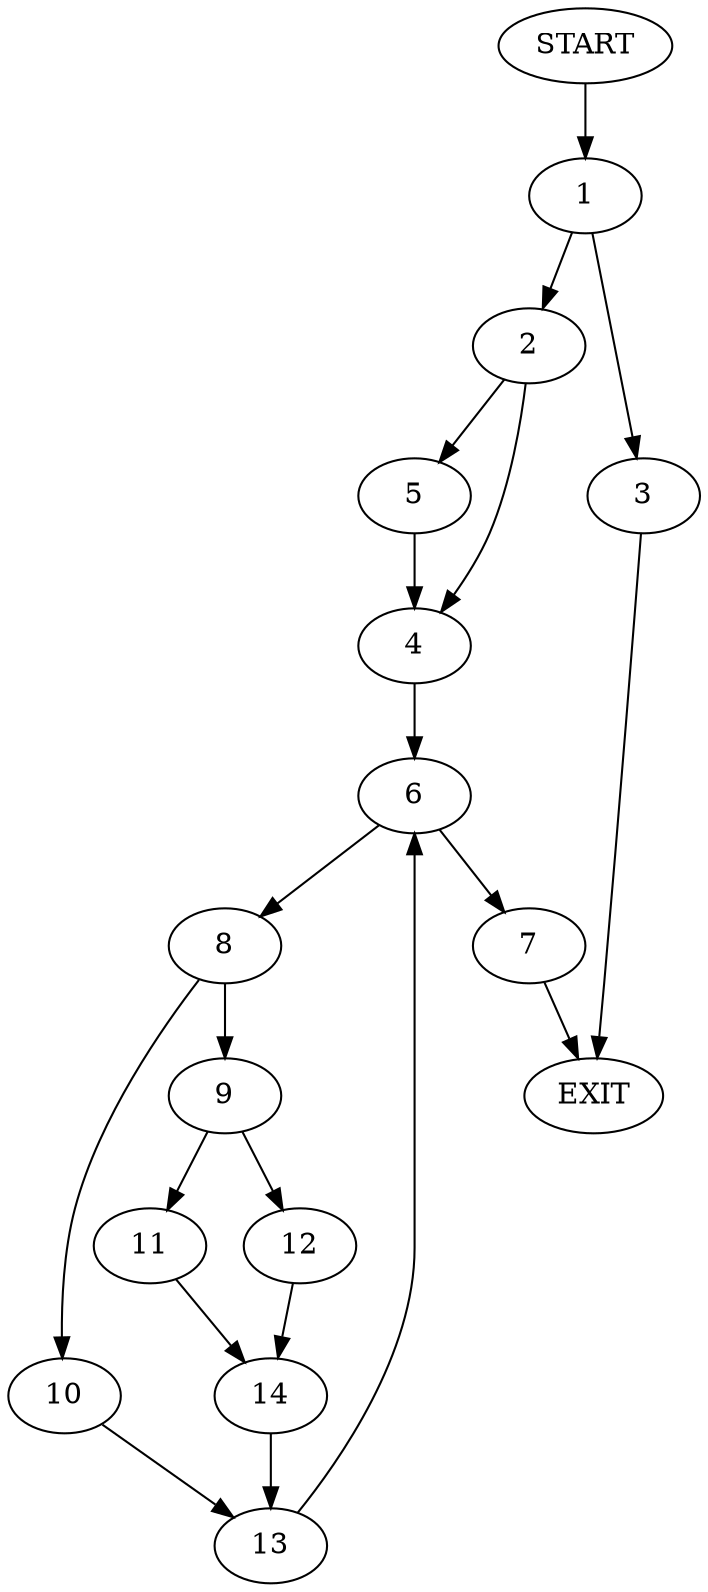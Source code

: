 digraph {
0 [label="START"]
15 [label="EXIT"]
0 -> 1
1 -> 2
1 -> 3
3 -> 15
2 -> 4
2 -> 5
5 -> 4
4 -> 6
6 -> 7
6 -> 8
7 -> 15
8 -> 9
8 -> 10
9 -> 11
9 -> 12
10 -> 13
13 -> 6
11 -> 14
12 -> 14
14 -> 13
}
